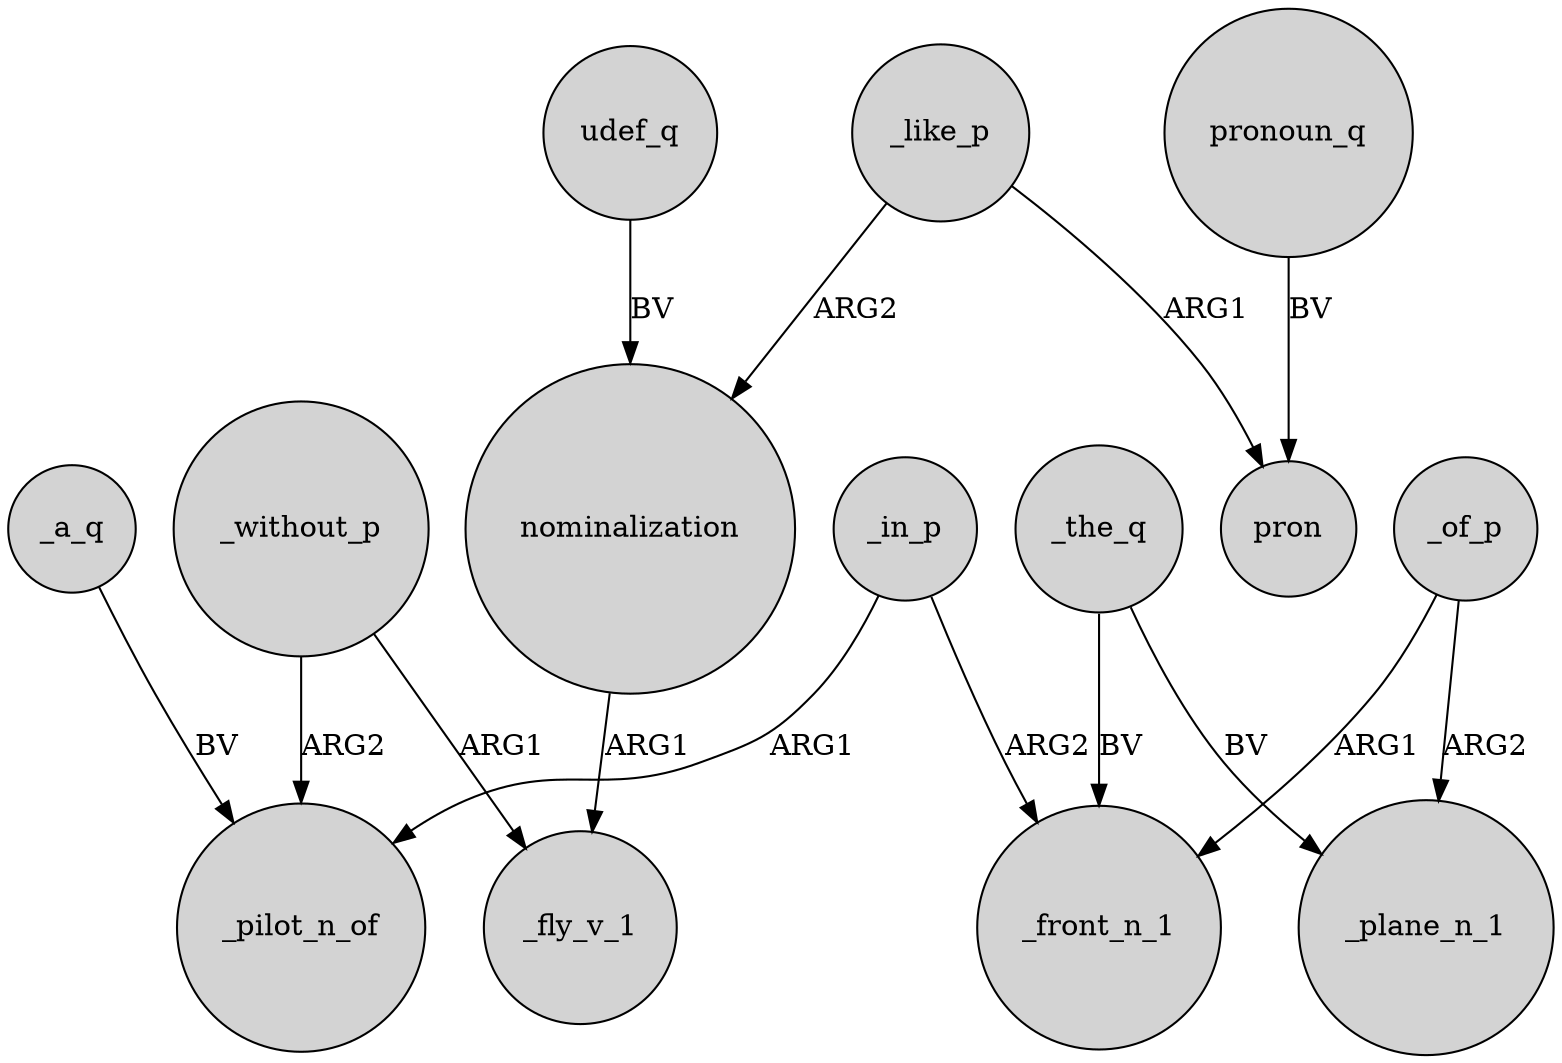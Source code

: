 digraph {
	node [shape=circle style=filled]
	_without_p -> _pilot_n_of [label=ARG2]
	_in_p -> _pilot_n_of [label=ARG1]
	_like_p -> nominalization [label=ARG2]
	nominalization -> _fly_v_1 [label=ARG1]
	_like_p -> pron [label=ARG1]
	_the_q -> _front_n_1 [label=BV]
	_the_q -> _plane_n_1 [label=BV]
	_in_p -> _front_n_1 [label=ARG2]
	_without_p -> _fly_v_1 [label=ARG1]
	_of_p -> _plane_n_1 [label=ARG2]
	_of_p -> _front_n_1 [label=ARG1]
	pronoun_q -> pron [label=BV]
	_a_q -> _pilot_n_of [label=BV]
	udef_q -> nominalization [label=BV]
}

